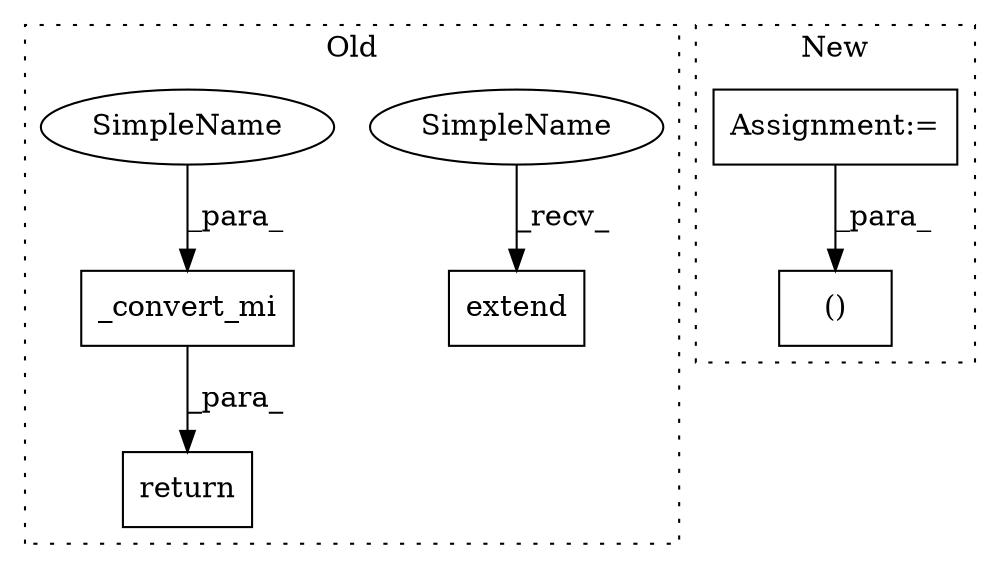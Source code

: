 digraph G {
subgraph cluster0 {
1 [label="_convert_mi" a="32" s="6607,6647" l="12,1" shape="box"];
4 [label="return" a="41" s="6600" l="7" shape="box"];
5 [label="extend" a="32" s="6396,6447" l="7,1" shape="box"];
6 [label="SimpleName" a="42" s="6385" l="10" shape="ellipse"];
7 [label="SimpleName" a="42" s="6619" l="10" shape="ellipse"];
label = "Old";
style="dotted";
}
subgraph cluster1 {
2 [label="()" a="106" s="7531" l="19" shape="box"];
3 [label="Assignment:=" a="7" s="6742" l="2" shape="box"];
label = "New";
style="dotted";
}
1 -> 4 [label="_para_"];
3 -> 2 [label="_para_"];
6 -> 5 [label="_recv_"];
7 -> 1 [label="_para_"];
}